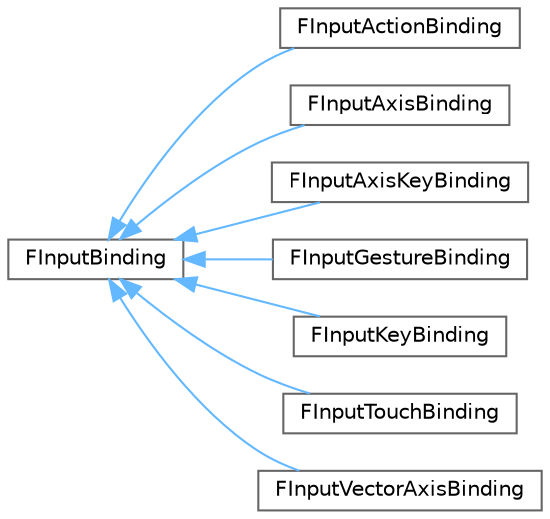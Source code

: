 digraph "Graphical Class Hierarchy"
{
 // INTERACTIVE_SVG=YES
 // LATEX_PDF_SIZE
  bgcolor="transparent";
  edge [fontname=Helvetica,fontsize=10,labelfontname=Helvetica,labelfontsize=10];
  node [fontname=Helvetica,fontsize=10,shape=box,height=0.2,width=0.4];
  rankdir="LR";
  Node0 [id="Node000000",label="FInputBinding",height=0.2,width=0.4,color="grey40", fillcolor="white", style="filled",URL="$d2/d4d/structFInputBinding.html",tooltip="Base class for the different binding types."];
  Node0 -> Node1 [id="edge4048_Node000000_Node000001",dir="back",color="steelblue1",style="solid",tooltip=" "];
  Node1 [id="Node000001",label="FInputActionBinding",height=0.2,width=0.4,color="grey40", fillcolor="white", style="filled",URL="$d0/d7a/structFInputActionBinding.html",tooltip="Binds a delegate to an action."];
  Node0 -> Node2 [id="edge4049_Node000000_Node000002",dir="back",color="steelblue1",style="solid",tooltip=" "];
  Node2 [id="Node000002",label="FInputAxisBinding",height=0.2,width=0.4,color="grey40", fillcolor="white", style="filled",URL="$d2/dd6/structFInputAxisBinding.html",tooltip="Binds a delegate to an axis mapping."];
  Node0 -> Node3 [id="edge4050_Node000000_Node000003",dir="back",color="steelblue1",style="solid",tooltip=" "];
  Node3 [id="Node000003",label="FInputAxisKeyBinding",height=0.2,width=0.4,color="grey40", fillcolor="white", style="filled",URL="$db/dec/structFInputAxisKeyBinding.html",tooltip="Binds a delegate to a raw float axis mapping."];
  Node0 -> Node4 [id="edge4051_Node000000_Node000004",dir="back",color="steelblue1",style="solid",tooltip=" "];
  Node4 [id="Node000004",label="FInputGestureBinding",height=0.2,width=0.4,color="grey40", fillcolor="white", style="filled",URL="$df/d7c/structFInputGestureBinding.html",tooltip="Binds a gesture to a function."];
  Node0 -> Node5 [id="edge4052_Node000000_Node000005",dir="back",color="steelblue1",style="solid",tooltip=" "];
  Node5 [id="Node000005",label="FInputKeyBinding",height=0.2,width=0.4,color="grey40", fillcolor="white", style="filled",URL="$dc/d22/structFInputKeyBinding.html",tooltip="Binds a delegate to a key chord."];
  Node0 -> Node6 [id="edge4053_Node000000_Node000006",dir="back",color="steelblue1",style="solid",tooltip=" "];
  Node6 [id="Node000006",label="FInputTouchBinding",height=0.2,width=0.4,color="grey40", fillcolor="white", style="filled",URL="$d5/d5e/structFInputTouchBinding.html",tooltip="Binds a delegate to touch input."];
  Node0 -> Node7 [id="edge4054_Node000000_Node000007",dir="back",color="steelblue1",style="solid",tooltip=" "];
  Node7 [id="Node000007",label="FInputVectorAxisBinding",height=0.2,width=0.4,color="grey40", fillcolor="white", style="filled",URL="$d5/d60/structFInputVectorAxisBinding.html",tooltip="Binds a delegate to a raw vector axis mapping."];
}
